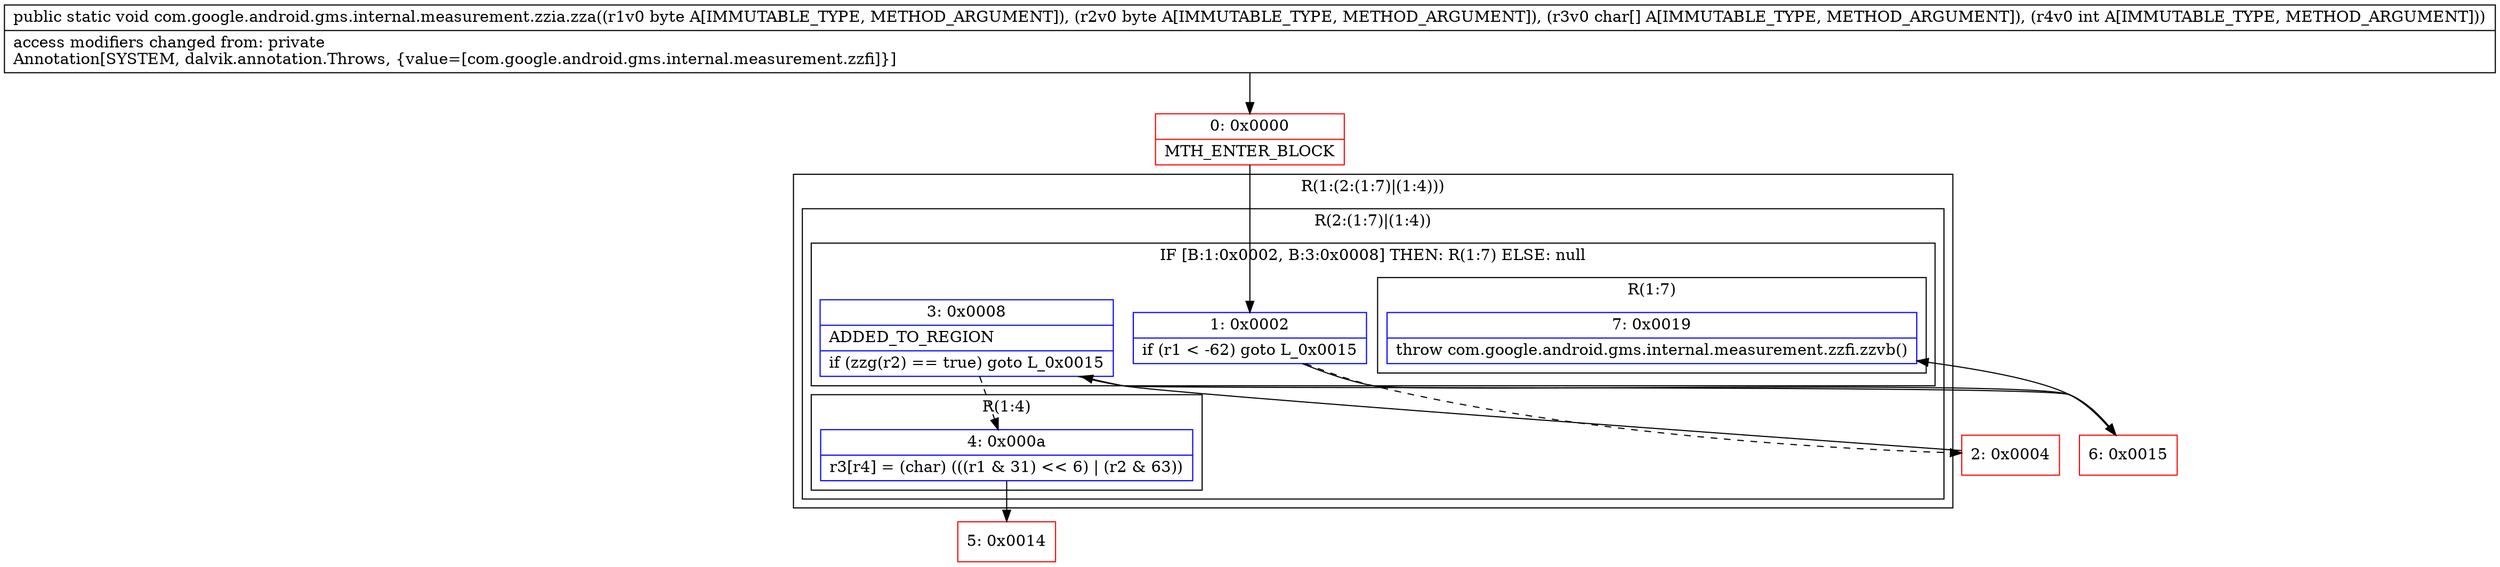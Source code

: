 digraph "CFG forcom.google.android.gms.internal.measurement.zzia.zza(BB[CI)V" {
subgraph cluster_Region_1467491222 {
label = "R(1:(2:(1:7)|(1:4)))";
node [shape=record,color=blue];
subgraph cluster_Region_4489593 {
label = "R(2:(1:7)|(1:4))";
node [shape=record,color=blue];
subgraph cluster_IfRegion_1720415207 {
label = "IF [B:1:0x0002, B:3:0x0008] THEN: R(1:7) ELSE: null";
node [shape=record,color=blue];
Node_1 [shape=record,label="{1\:\ 0x0002|if (r1 \< \-62) goto L_0x0015\l}"];
Node_3 [shape=record,label="{3\:\ 0x0008|ADDED_TO_REGION\l|if (zzg(r2) == true) goto L_0x0015\l}"];
subgraph cluster_Region_217825061 {
label = "R(1:7)";
node [shape=record,color=blue];
Node_7 [shape=record,label="{7\:\ 0x0019|throw com.google.android.gms.internal.measurement.zzfi.zzvb()\l}"];
}
}
subgraph cluster_Region_445204927 {
label = "R(1:4)";
node [shape=record,color=blue];
Node_4 [shape=record,label="{4\:\ 0x000a|r3[r4] = (char) (((r1 & 31) \<\< 6) \| (r2 & 63))\l}"];
}
}
}
Node_0 [shape=record,color=red,label="{0\:\ 0x0000|MTH_ENTER_BLOCK\l}"];
Node_2 [shape=record,color=red,label="{2\:\ 0x0004}"];
Node_5 [shape=record,color=red,label="{5\:\ 0x0014}"];
Node_6 [shape=record,color=red,label="{6\:\ 0x0015}"];
MethodNode[shape=record,label="{public static void com.google.android.gms.internal.measurement.zzia.zza((r1v0 byte A[IMMUTABLE_TYPE, METHOD_ARGUMENT]), (r2v0 byte A[IMMUTABLE_TYPE, METHOD_ARGUMENT]), (r3v0 char[] A[IMMUTABLE_TYPE, METHOD_ARGUMENT]), (r4v0 int A[IMMUTABLE_TYPE, METHOD_ARGUMENT]))  | access modifiers changed from: private\lAnnotation[SYSTEM, dalvik.annotation.Throws, \{value=[com.google.android.gms.internal.measurement.zzfi]\}]\l}"];
MethodNode -> Node_0;
Node_1 -> Node_2[style=dashed];
Node_1 -> Node_6;
Node_3 -> Node_4[style=dashed];
Node_3 -> Node_6;
Node_4 -> Node_5;
Node_0 -> Node_1;
Node_2 -> Node_3;
Node_6 -> Node_7;
}

